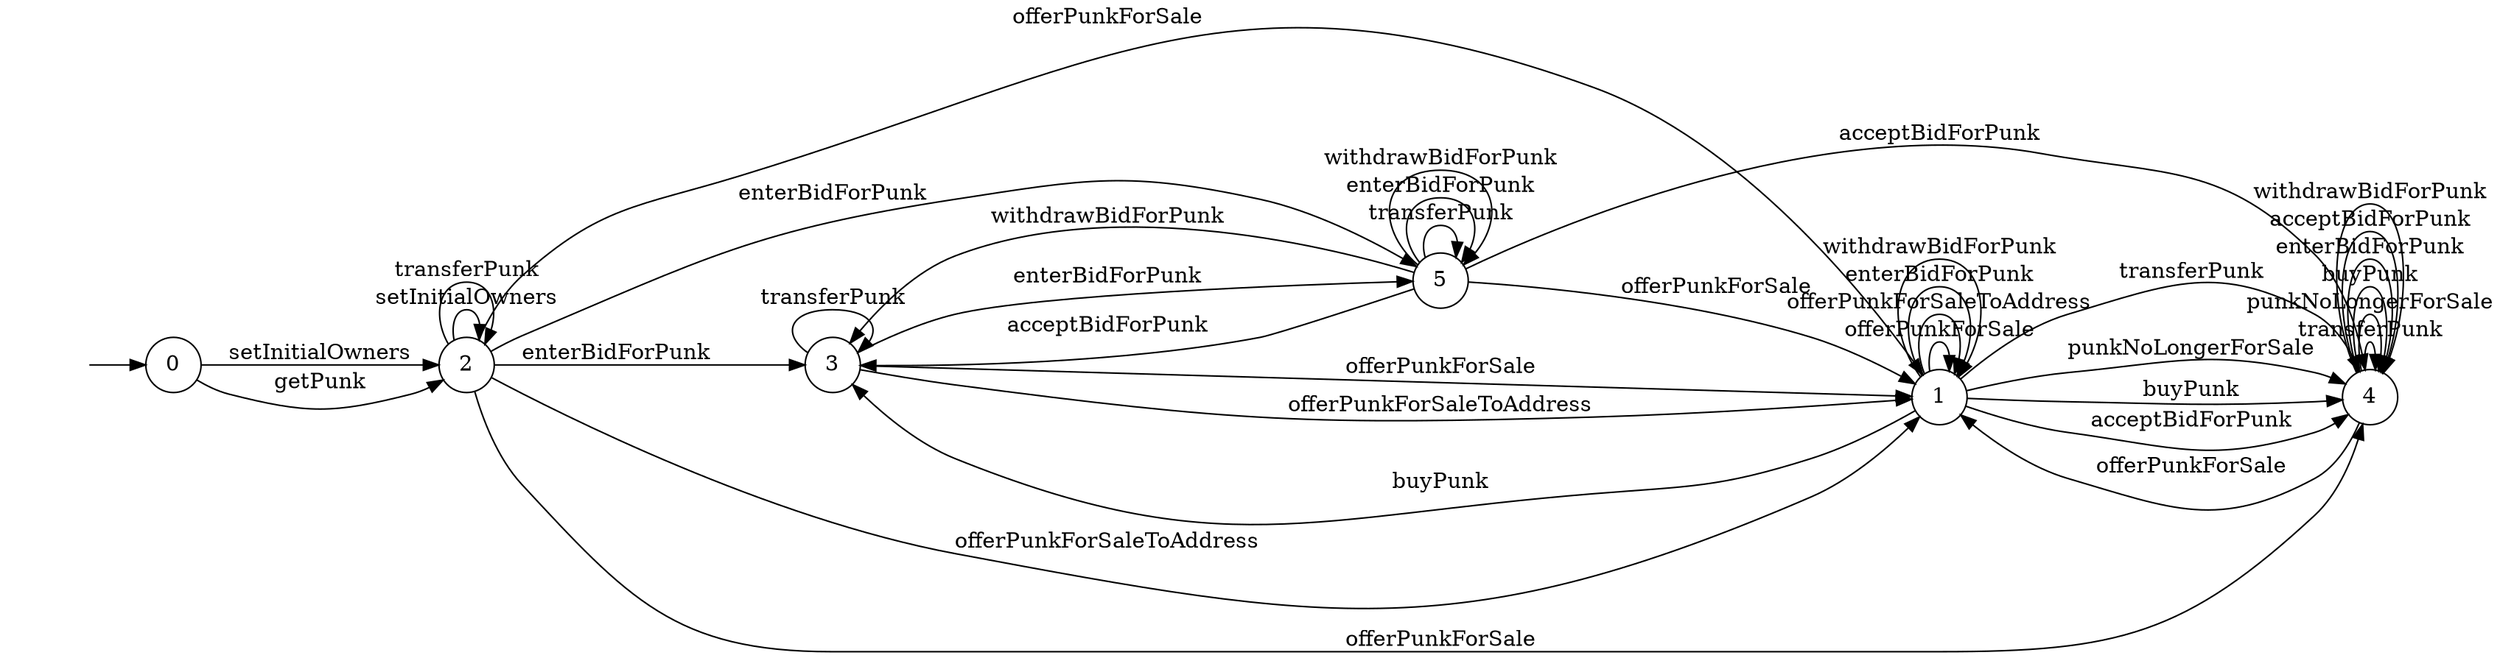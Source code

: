 digraph "./InvConPlus/Dapp-Automata-data/result/model-fix/0xb47e3cd837ddf8e4c57f05d70ab865de6e193bbb/CryptoPunksMarket/FSM-4" {
	graph [rankdir=LR]
	"" [label="" shape=plaintext]
	0 [label=0 shape=circle]
	3 [label=3 shape=circle]
	1 [label=1 shape=circle]
	5 [label=5 shape=circle]
	4 [label=4 shape=circle]
	2 [label=2 shape=circle]
	"" -> 0 [label=""]
	0 -> 2 [label=setInitialOwners]
	0 -> 2 [label=getPunk]
	2 -> 2 [label=setInitialOwners]
	2 -> 2 [label=transferPunk]
	2 -> 4 [label=offerPunkForSale]
	2 -> 1 [label=offerPunkForSale]
	2 -> 1 [label=offerPunkForSaleToAddress]
	2 -> 3 [label=enterBidForPunk]
	2 -> 5 [label=enterBidForPunk]
	1 -> 4 [label=transferPunk]
	1 -> 4 [label=punkNoLongerForSale]
	1 -> 1 [label=offerPunkForSale]
	1 -> 1 [label=offerPunkForSaleToAddress]
	1 -> 3 [label=buyPunk]
	1 -> 4 [label=buyPunk]
	1 -> 1 [label=enterBidForPunk]
	1 -> 4 [label=acceptBidForPunk]
	1 -> 1 [label=withdrawBidForPunk]
	5 -> 5 [label=transferPunk]
	5 -> 1 [label=offerPunkForSale]
	5 -> 5 [label=enterBidForPunk]
	5 -> 3 [label=acceptBidForPunk]
	5 -> 4 [label=acceptBidForPunk]
	5 -> 3 [label=withdrawBidForPunk]
	5 -> 5 [label=withdrawBidForPunk]
	4 -> 4 [label=transferPunk]
	4 -> 4 [label=punkNoLongerForSale]
	4 -> 1 [label=offerPunkForSale]
	4 -> 4 [label=buyPunk]
	4 -> 4 [label=enterBidForPunk]
	4 -> 4 [label=acceptBidForPunk]
	4 -> 4 [label=withdrawBidForPunk]
	3 -> 3 [label=transferPunk]
	3 -> 1 [label=offerPunkForSale]
	3 -> 1 [label=offerPunkForSaleToAddress]
	3 -> 5 [label=enterBidForPunk]
}
